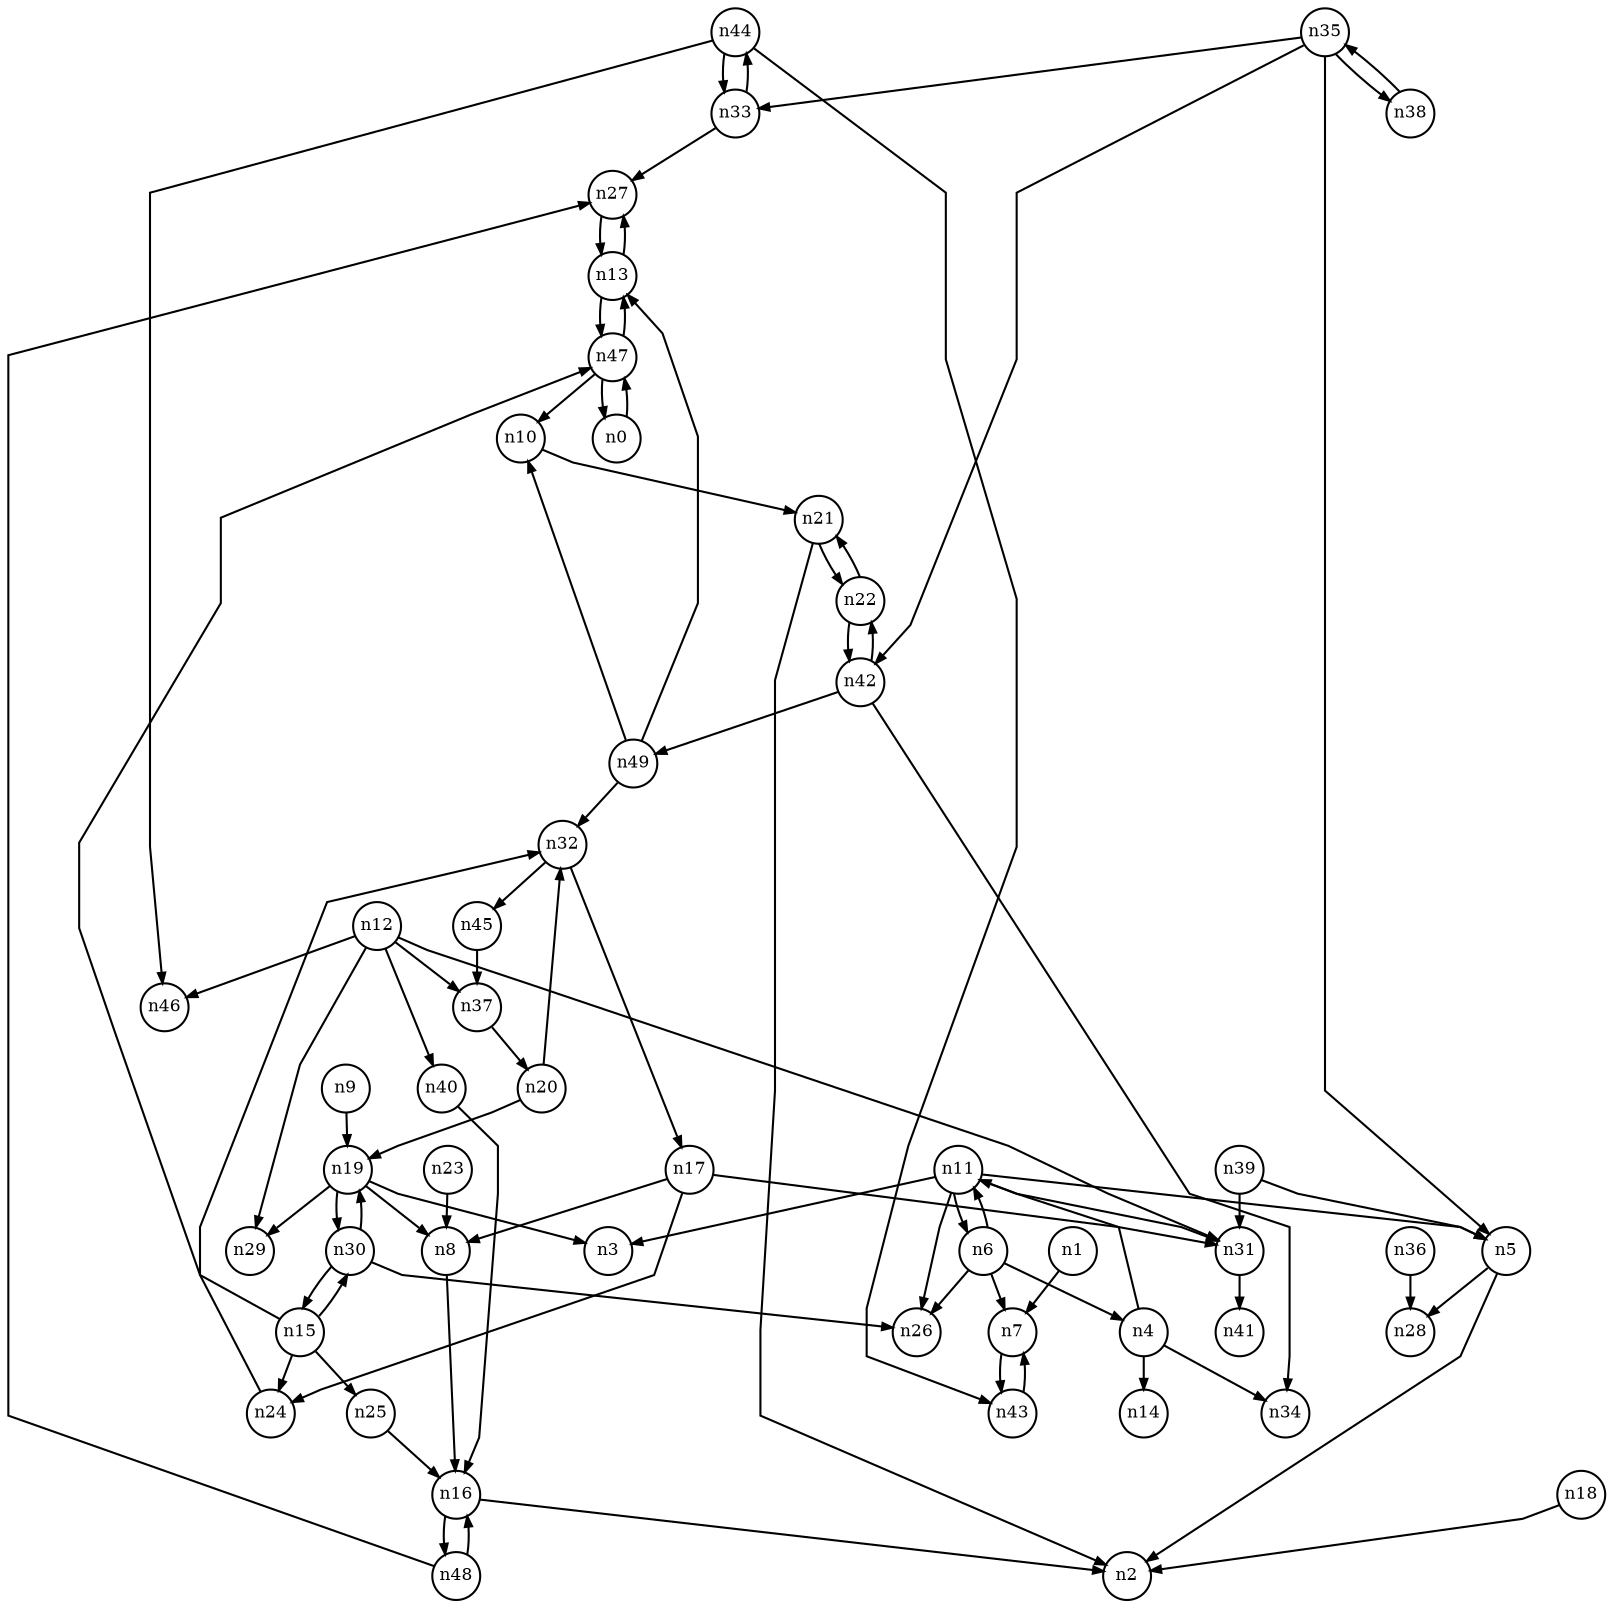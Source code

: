 digraph G{
splines=polyline;
ranksep=0.22;
nodesep=0.22;
nodesize=0.16;
fontsize=8
edge [arrowsize=0.5]
node [fontsize=8 shape=circle width=0.32 fixedsize=shape];

n7 -> n43
n1 -> n7
n4 -> n14
n4 -> n34
n4 -> n11
n5 -> n2
n5 -> n28
n6 -> n4
n6 -> n7
n6 -> n26
n6 -> n11
n16 -> n2
n16 -> n48
n8 -> n16
n19 -> n3
n19 -> n8
n19 -> n29
n19 -> n30
n9 -> n19
n21 -> n2
n21 -> n22
n10 -> n21
n11 -> n3
n11 -> n5
n11 -> n6
n11 -> n26
n11 -> n31
n31 -> n41
n12 -> n29
n12 -> n31
n12 -> n37
n12 -> n40
n12 -> n46
n37 -> n20
n40 -> n16
n27 -> n13
n13 -> n27
n13 -> n47
n47 -> n0
n47 -> n10
n47 -> n13
n24 -> n32
n15 -> n24
n15 -> n25
n15 -> n30
n15 -> n47
n25 -> n16
n30 -> n19
n30 -> n26
n30 -> n15
n17 -> n8
n17 -> n31
n17 -> n24
n18 -> n2
n20 -> n19
n20 -> n32
n32 -> n17
n32 -> n45
n22 -> n21
n22 -> n42
n23 -> n8
n45 -> n37
n33 -> n27
n33 -> n44
n35 -> n5
n35 -> n33
n35 -> n38
n35 -> n42
n38 -> n35
n42 -> n22
n42 -> n34
n42 -> n49
n36 -> n28
n39 -> n5
n39 -> n31
n49 -> n10
n49 -> n13
n49 -> n32
n43 -> n7
n44 -> n33
n44 -> n43
n44 -> n46
n0 -> n47
n48 -> n16
n48 -> n27
}

